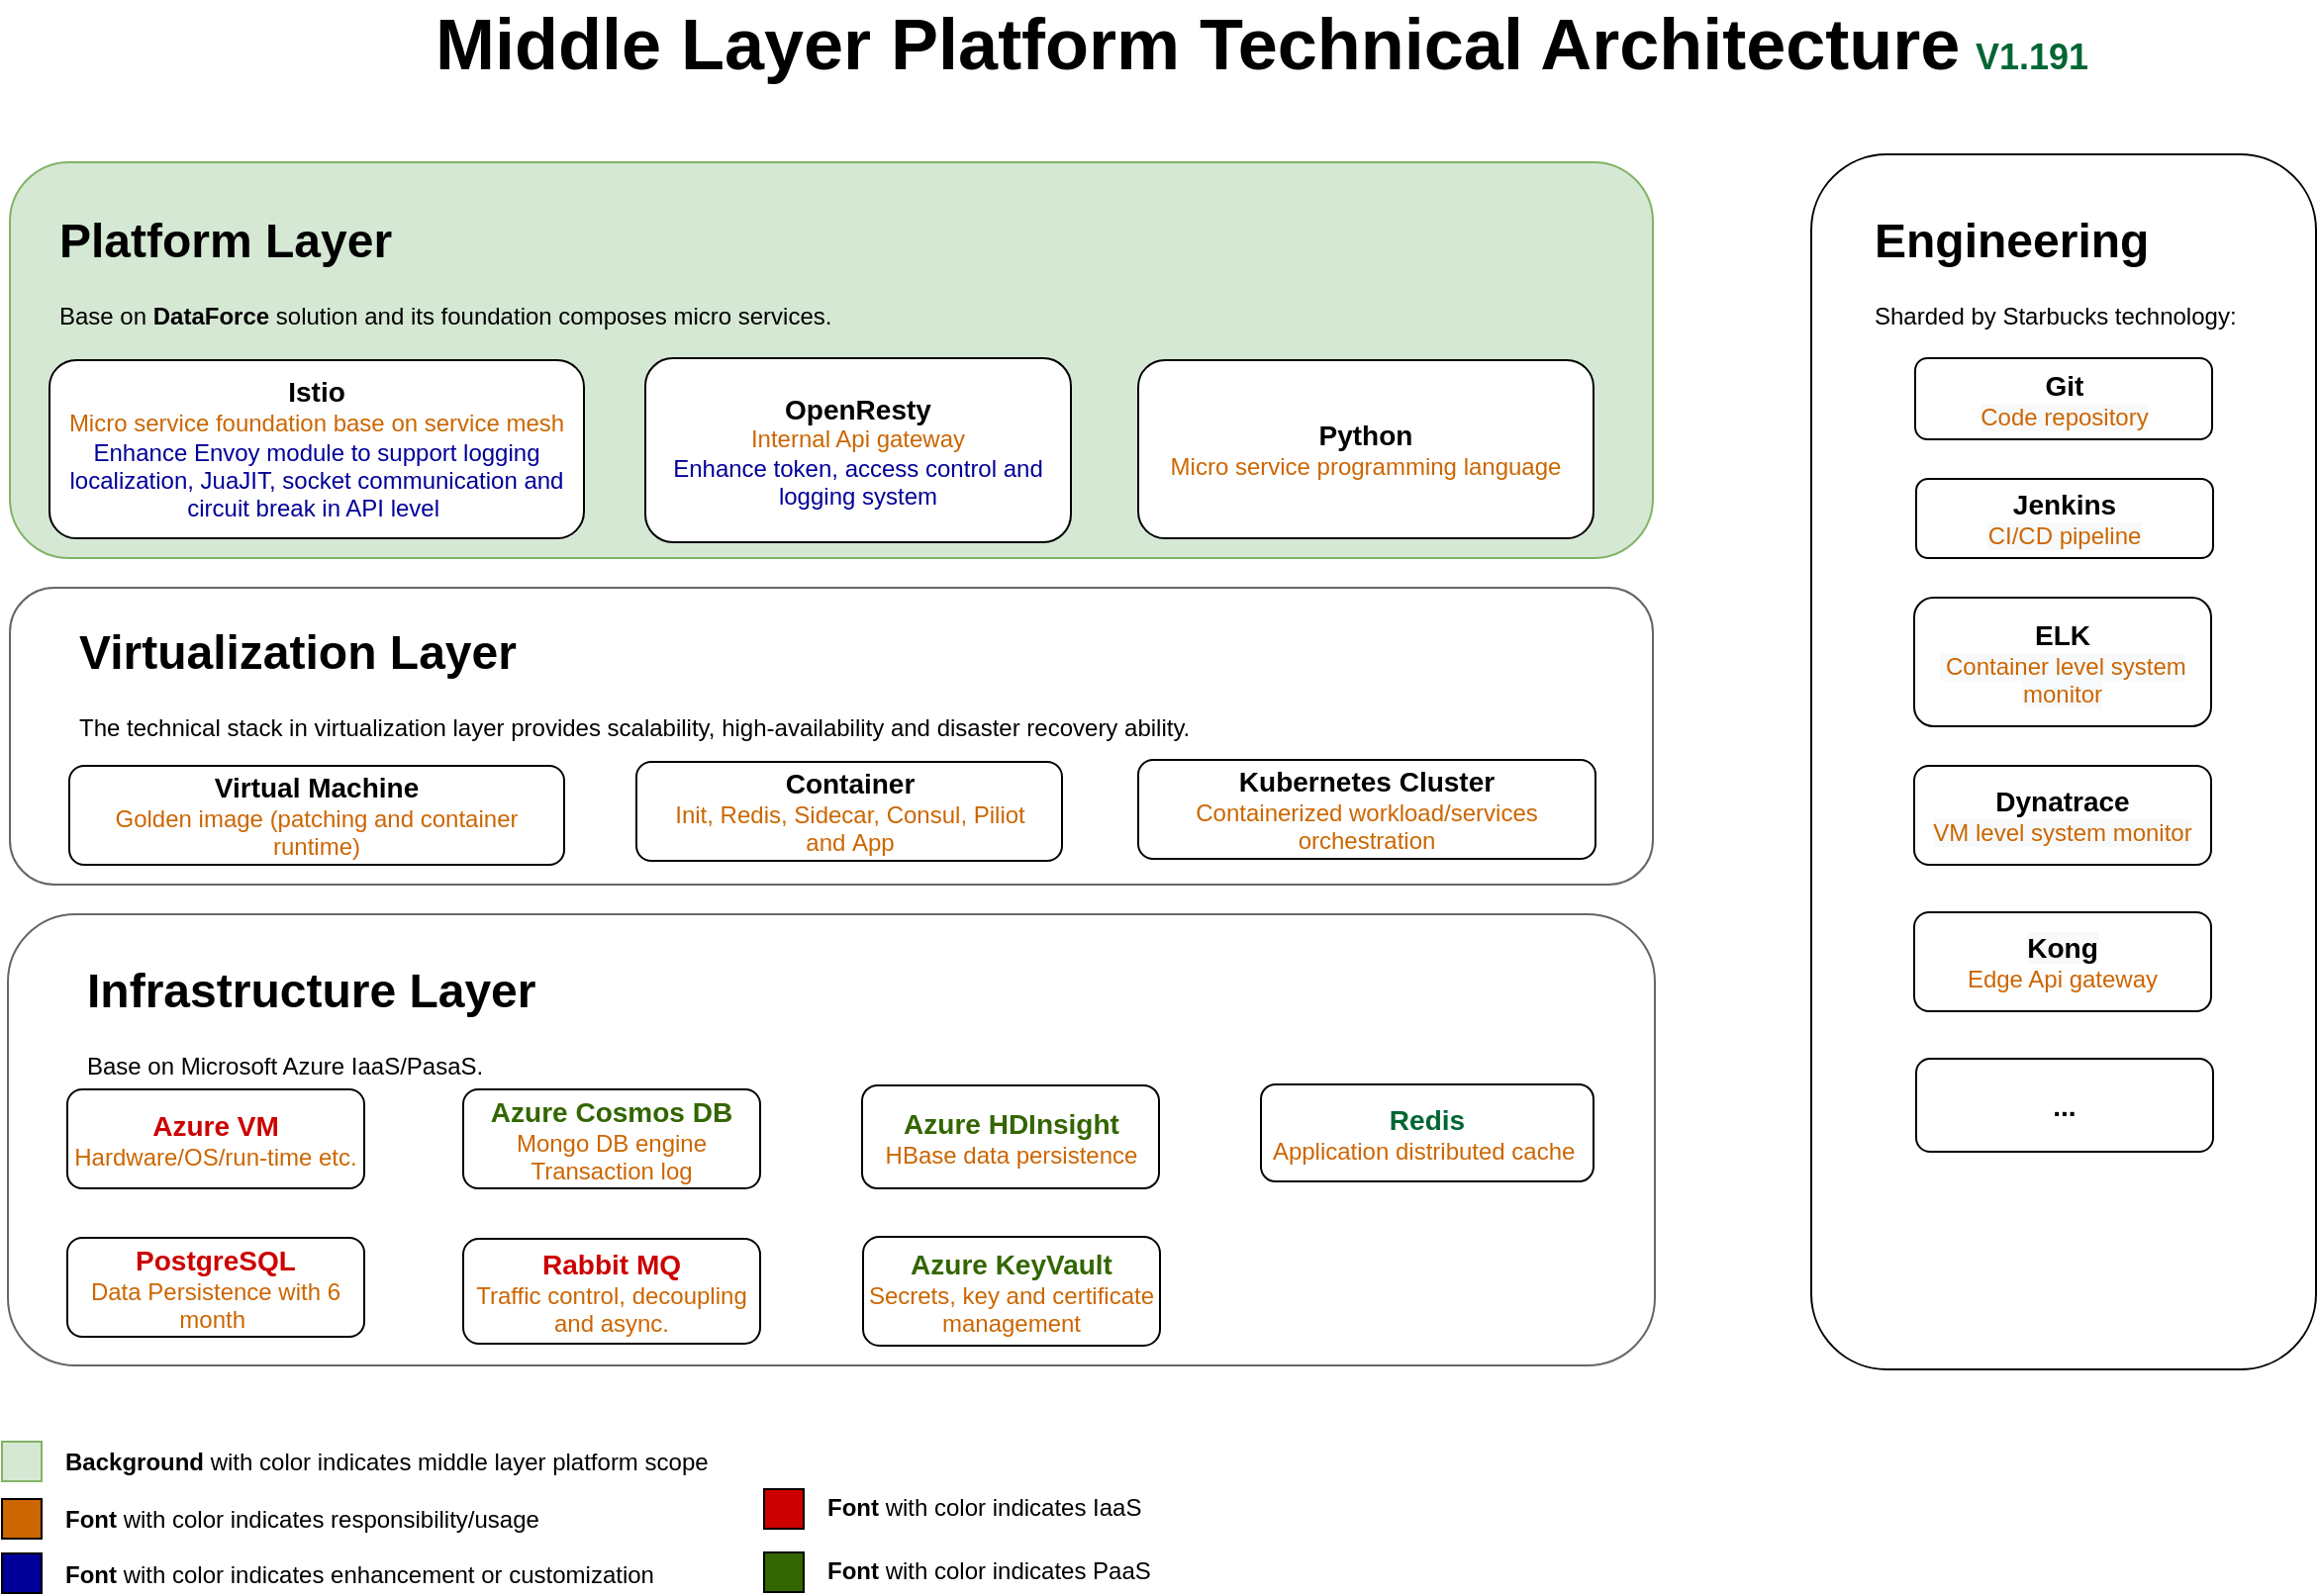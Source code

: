 <mxfile version="12.4.3" type="github" pages="3">
  <diagram id="yn5pNWhVfAMnaeWU7zpd" name="Layer">
    <mxGraphModel dx="1360" dy="834" grid="1" gridSize="10" guides="1" tooltips="1" connect="1" arrows="1" fold="1" page="1" pageScale="1" pageWidth="827" pageHeight="1169" math="0" shadow="0">
      <root>
        <mxCell id="0"/>
        <mxCell id="1" parent="0"/>
        <mxCell id="L_p5e10sN1Be_Nf8V8Cr-1" value="" style="rounded=1;whiteSpace=wrap;html=1;fillColor=#d5e8d4;strokeColor=#82b366;" parent="1" vertex="1">
          <mxGeometry x="50" y="180" width="830" height="200" as="geometry"/>
        </mxCell>
        <mxCell id="L_p5e10sN1Be_Nf8V8Cr-2" value="&lt;h1&gt;Platform Layer&lt;/h1&gt;&lt;p&gt;Base on &lt;b&gt;DataForce&lt;/b&gt; solution and its foundation composes micro services.&amp;nbsp;&lt;/p&gt;" style="text;html=1;strokeColor=none;fillColor=none;spacing=5;spacingTop=-20;whiteSpace=wrap;overflow=hidden;rounded=0;" parent="1" vertex="1">
          <mxGeometry x="70" y="200" width="430" height="100" as="geometry"/>
        </mxCell>
        <mxCell id="L_p5e10sN1Be_Nf8V8Cr-3" value="&lt;font style=&quot;font-size: 14px&quot;&gt;&lt;b&gt;Istio&lt;/b&gt;&lt;/font&gt;&lt;br&gt;&lt;font color=&quot;#cc6600&quot;&gt;Micro service foundation base on service mesh&lt;br&gt;&lt;/font&gt;&lt;font color=&quot;#000099&quot;&gt;Enhance Envoy module to support logging localization, JuaJIT, socket communication and circuit break in API level&amp;nbsp;&lt;/font&gt;" style="rounded=1;whiteSpace=wrap;html=1;" parent="1" vertex="1">
          <mxGeometry x="70" y="280" width="270" height="90" as="geometry"/>
        </mxCell>
        <mxCell id="L_p5e10sN1Be_Nf8V8Cr-5" value="&lt;b&gt;&lt;font style=&quot;font-size: 14px&quot;&gt;OpenResty&lt;/font&gt;&lt;/b&gt;&lt;br&gt;&lt;font color=&quot;#cc6600&quot;&gt;Internal Api gateway&lt;/font&gt;&lt;br&gt;&lt;font color=&quot;#000099&quot;&gt;Enhance token, access control and logging system&lt;/font&gt;" style="rounded=1;whiteSpace=wrap;html=1;" parent="1" vertex="1">
          <mxGeometry x="371" y="279" width="215" height="93" as="geometry"/>
        </mxCell>
        <mxCell id="L_p5e10sN1Be_Nf8V8Cr-7" value="" style="rounded=1;whiteSpace=wrap;html=1;fillColor=none;" parent="1" vertex="1">
          <mxGeometry x="960" y="176" width="255" height="614" as="geometry"/>
        </mxCell>
        <mxCell id="L_p5e10sN1Be_Nf8V8Cr-8" value="&lt;h1&gt;Engineering&lt;/h1&gt;&lt;p&gt;Sharded by Starbucks technology:&lt;/p&gt;" style="text;html=1;strokeColor=none;fillColor=none;spacing=5;spacingTop=-20;whiteSpace=wrap;overflow=hidden;rounded=0;" parent="1" vertex="1">
          <mxGeometry x="987" y="200" width="200" height="70" as="geometry"/>
        </mxCell>
        <mxCell id="L_p5e10sN1Be_Nf8V8Cr-9" value="&lt;font style=&quot;font-size: 14px&quot;&gt;&lt;b&gt;ELK&lt;/b&gt;&lt;/font&gt;&lt;br&gt;&lt;span style=&quot;display: inline ; float: none ; background-color: rgb(248 , 249 , 250) ; color: rgb(204 , 102 , 0) ; font-family: &amp;#34;helvetica&amp;#34; ; font-size: 12px ; font-style: normal ; font-variant: normal ; font-weight: 400 ; letter-spacing: normal ; text-align: center ; text-decoration: none ; text-indent: 0px ; text-transform: none ; white-space: normal ; word-spacing: 0px&quot;&gt;&amp;nbsp;Container level system monitor&lt;/span&gt;" style="rounded=1;whiteSpace=wrap;html=1;fillColor=none;" parent="1" vertex="1">
          <mxGeometry x="1012" y="400" width="150" height="65" as="geometry"/>
        </mxCell>
        <mxCell id="L_p5e10sN1Be_Nf8V8Cr-10" value="&lt;font style=&quot;font-size: 14px&quot;&gt;&lt;b&gt;Dynatrace&lt;/b&gt;&lt;/font&gt;&lt;b&gt;&lt;/b&gt;&lt;br&gt;&lt;span style=&quot;display: inline ; float: none ; background-color: rgb(248 , 249 , 250) ; color: rgb(204 , 102 , 0) ; font-family: &amp;#34;helvetica&amp;#34; ; font-size: 12px ; font-style: normal ; font-variant: normal ; font-weight: 400 ; letter-spacing: normal ; text-align: center ; text-decoration: none ; text-indent: 0px ; text-transform: none ; white-space: normal ; word-spacing: 0px&quot;&gt;VM level system monitor&lt;/span&gt;" style="rounded=1;whiteSpace=wrap;html=1;fillColor=none;" parent="1" vertex="1">
          <mxGeometry x="1012" y="485" width="150" height="50" as="geometry"/>
        </mxCell>
        <mxCell id="L_p5e10sN1Be_Nf8V8Cr-11" value="" style="rounded=1;whiteSpace=wrap;html=1;fillColor=none;strokeColor=#666666;fontColor=#333333;" parent="1" vertex="1">
          <mxGeometry x="50" y="395" width="830" height="150" as="geometry"/>
        </mxCell>
        <mxCell id="L_p5e10sN1Be_Nf8V8Cr-12" value="" style="rounded=1;whiteSpace=wrap;html=1;fillColor=none;strokeColor=#666666;" parent="1" vertex="1">
          <mxGeometry x="49" y="560" width="832" height="228" as="geometry"/>
        </mxCell>
        <mxCell id="L_p5e10sN1Be_Nf8V8Cr-13" value="&lt;font style=&quot;font-size: 36px&quot;&gt;Middle Layer Platform Technical Architecture&lt;/font&gt;&lt;font&gt;&lt;font style=&quot;font-size: 28px&quot;&gt;&amp;nbsp;&lt;span style=&quot;color: rgb(0 , 102 , 51) ; font-size: 18px&quot;&gt;V&lt;/span&gt;&lt;/font&gt;&lt;font style=&quot;font-size: 18px&quot; color=&quot;#006633&quot;&gt;1.191&lt;/font&gt;&lt;br&gt;&lt;/font&gt;" style="text;html=1;strokeColor=none;fillColor=none;align=center;verticalAlign=middle;whiteSpace=wrap;rounded=0;fontStyle=1" parent="1" vertex="1">
          <mxGeometry x="205" y="110" width="955" height="20" as="geometry"/>
        </mxCell>
        <mxCell id="XpRdO_wsKDuu55zvrnwc-1" value="&lt;h1&gt;Virtualization Layer&lt;/h1&gt;&lt;p&gt;The technical stack in virtualization layer provides&amp;nbsp;scalability, high-availability and disaster recovery ability.&lt;/p&gt;" style="text;html=1;strokeColor=none;fillColor=none;spacing=5;spacingTop=-20;whiteSpace=wrap;overflow=hidden;rounded=0;" parent="1" vertex="1">
          <mxGeometry x="80" y="408" width="610" height="77" as="geometry"/>
        </mxCell>
        <mxCell id="XpRdO_wsKDuu55zvrnwc-2" value="&lt;b&gt;&lt;font style=&quot;font-size: 14px&quot;&gt;Virtual Machine&lt;/font&gt;&lt;/b&gt;&lt;br&gt;&lt;font color=&quot;#cc6600&quot;&gt;Golden image&lt;i style=&quot;font-weight: bold&quot;&gt;&amp;nbsp;&lt;/i&gt;(patching and container runtime)&lt;/font&gt;" style="rounded=1;whiteSpace=wrap;html=1;" parent="1" vertex="1">
          <mxGeometry x="80" y="485" width="250" height="50" as="geometry"/>
        </mxCell>
        <mxCell id="XpRdO_wsKDuu55zvrnwc-3" value="&lt;h1&gt;Infrastructure Layer&lt;/h1&gt;&lt;p&gt;Base on Microsoft Azure IaaS/PasaS.&lt;/p&gt;" style="text;html=1;strokeColor=none;fillColor=none;spacing=5;spacingTop=-20;whiteSpace=wrap;overflow=hidden;rounded=0;" parent="1" vertex="1">
          <mxGeometry x="84" y="579" width="450" height="68" as="geometry"/>
        </mxCell>
        <mxCell id="XpRdO_wsKDuu55zvrnwc-4" value="&lt;font color=&quot;#cc0000&quot; style=&quot;font-size: 14px&quot;&gt;&lt;b&gt;Azure VM&lt;/b&gt;&lt;/font&gt;&lt;br&gt;&lt;font color=&quot;#cc6600&quot;&gt;Hardware/OS/run-time etc.&lt;/font&gt;" style="rounded=1;whiteSpace=wrap;html=1;fillColor=none;" parent="1" vertex="1">
          <mxGeometry x="79" y="648.5" width="150" height="50" as="geometry"/>
        </mxCell>
        <mxCell id="XpRdO_wsKDuu55zvrnwc-5" value="&lt;font color=&quot;#336600&quot; style=&quot;font-size: 14px&quot;&gt;&lt;b&gt;Azure Cosmos DB&lt;/b&gt;&lt;/font&gt;&lt;br&gt;&lt;font color=&quot;#cc6600&quot;&gt;Mongo DB engine&lt;/font&gt;&lt;br&gt;&lt;font color=&quot;#cc6600&quot;&gt;Transaction log&lt;/font&gt;" style="rounded=1;whiteSpace=wrap;html=1;fillColor=none;" parent="1" vertex="1">
          <mxGeometry x="279" y="648.5" width="150" height="50" as="geometry"/>
        </mxCell>
        <mxCell id="XpRdO_wsKDuu55zvrnwc-6" value="&lt;font color=&quot;#336600&quot; style=&quot;font-size: 14px&quot;&gt;&lt;b&gt;Azure HDInsight&lt;/b&gt;&lt;/font&gt;&lt;br&gt;&lt;font color=&quot;#cc6600&quot;&gt;HBase data persistence&lt;/font&gt;" style="rounded=1;whiteSpace=wrap;html=1;fillColor=none;" parent="1" vertex="1">
          <mxGeometry x="480.5" y="646.5" width="150" height="52" as="geometry"/>
        </mxCell>
        <mxCell id="XpRdO_wsKDuu55zvrnwc-7" value="&lt;b&gt;&lt;font color=&quot;#336600&quot; style=&quot;font-size: 14px&quot;&gt;Azure KeyVault&lt;/font&gt;&lt;/b&gt;&lt;br&gt;&lt;font color=&quot;#cc6600&quot;&gt;Secrets, key and certificate management&lt;/font&gt;" style="rounded=1;whiteSpace=wrap;html=1;fillColor=none;" parent="1" vertex="1">
          <mxGeometry x="481" y="723" width="150" height="55" as="geometry"/>
        </mxCell>
        <mxCell id="TPeiZu6uO6-FCYARMxgd-2" value="&lt;font style=&quot;font-size: 14px&quot;&gt;&lt;b&gt;Container&lt;/b&gt;&lt;/font&gt;&lt;br&gt;&lt;font color=&quot;#cc6600&quot;&gt;Init, Redis, Sidecar,&amp;nbsp;&lt;/font&gt;&lt;span style=&quot;color: rgb(204 , 102 , 0)&quot;&gt;Consul, Piliot and&amp;nbsp;&lt;/span&gt;&lt;font color=&quot;#cc6600&quot;&gt;App&lt;/font&gt;" style="rounded=1;whiteSpace=wrap;html=1;" parent="1" vertex="1">
          <mxGeometry x="366.5" y="483" width="215" height="50" as="geometry"/>
        </mxCell>
        <mxCell id="TPeiZu6uO6-FCYARMxgd-3" value="&lt;font style=&quot;font-size: 14px&quot;&gt;&lt;b&gt;&lt;font color=&quot;#006633&quot;&gt;Redis&lt;/font&gt;&lt;br&gt;&lt;/b&gt;&lt;/font&gt;&lt;font color=&quot;#cc6600&quot; face=&quot;helvetica&quot;&gt;Application&amp;nbsp;distributed&amp;nbsp;cache&lt;/font&gt;&amp;nbsp;&lt;b&gt;&lt;/b&gt;" style="rounded=1;whiteSpace=wrap;html=1;fillColor=none;" parent="1" vertex="1">
          <mxGeometry x="682" y="646" width="168" height="49" as="geometry"/>
        </mxCell>
        <mxCell id="TPeiZu6uO6-FCYARMxgd-4" value="&lt;font color=&quot;#cc0000&quot; style=&quot;font-size: 14px&quot;&gt;&lt;b&gt;PostgreSQL&lt;/b&gt;&lt;/font&gt;&lt;br&gt;&lt;span style=&quot;text-align: center ; color: rgb(204 , 102 , 0) ; text-transform: none ; text-indent: 0px ; letter-spacing: normal ; font-family: &amp;#34;helvetica&amp;#34; ; font-size: 12px ; font-variant: normal ; word-spacing: 0px ; display: inline ; white-space: normal ; float: none&quot;&gt;&lt;span style=&quot;display: inline ; float: none ; color: rgb(204 , 102 , 0) ; font-family: &amp;#34;helvetica&amp;#34; ; font-size: 12px ; font-style: normal ; font-variant: normal ; font-weight: 400 ; letter-spacing: normal ; text-align: center ; text-decoration: none ; text-indent: 0px ; text-transform: none ; white-space: normal ; word-spacing: 0px&quot;&gt;Data Persistence with 6 month&amp;nbsp;&lt;/span&gt;&lt;/span&gt;" style="rounded=1;whiteSpace=wrap;html=1;fillColor=none;" parent="1" vertex="1">
          <mxGeometry x="79" y="723.5" width="150" height="50" as="geometry"/>
        </mxCell>
        <mxCell id="TPeiZu6uO6-FCYARMxgd-5" value="&lt;b&gt;&lt;font color=&quot;#cc0000&quot; style=&quot;font-size: 14px&quot;&gt;Rabbit MQ&lt;br&gt;&lt;/font&gt;&lt;/b&gt;&lt;font color=&quot;#cc6600&quot; face=&quot;helvetica&quot;&gt;Traffic control, decoupling and async.&lt;/font&gt;" style="rounded=1;whiteSpace=wrap;html=1;fillColor=none;" parent="1" vertex="1">
          <mxGeometry x="279" y="724" width="150" height="53" as="geometry"/>
        </mxCell>
        <mxCell id="TPeiZu6uO6-FCYARMxgd-6" value="&lt;b&gt;&lt;font style=&quot;font-size: 14px&quot;&gt;Kubernetes Cluster&lt;/font&gt;&lt;/b&gt;&lt;br&gt;&lt;font color=&quot;#cc6600&quot;&gt;Containerized workload/services orchestration&lt;/font&gt;" style="rounded=1;whiteSpace=wrap;html=1;" parent="1" vertex="1">
          <mxGeometry x="620" y="482" width="231" height="50" as="geometry"/>
        </mxCell>
        <mxCell id="TPeiZu6uO6-FCYARMxgd-10" value="&lt;b&gt;&lt;font style=&quot;font-size: 14px&quot;&gt;Python&lt;/font&gt;&lt;/b&gt;&lt;br&gt;&lt;font color=&quot;#cc6600&quot;&gt;Micro service programming language&lt;/font&gt;" style="rounded=1;whiteSpace=wrap;html=1;" parent="1" vertex="1">
          <mxGeometry x="620" y="280" width="230" height="90" as="geometry"/>
        </mxCell>
        <mxCell id="TPeiZu6uO6-FCYARMxgd-15" value="" style="rounded=0;whiteSpace=wrap;html=1;fillColor=#CC6600;" parent="1" vertex="1">
          <mxGeometry x="46" y="855.5" width="20" height="20" as="geometry"/>
        </mxCell>
        <mxCell id="TPeiZu6uO6-FCYARMxgd-16" value="" style="rounded=0;whiteSpace=wrap;html=1;fillColor=#000099;" parent="1" vertex="1">
          <mxGeometry x="46" y="883" width="20" height="20" as="geometry"/>
        </mxCell>
        <mxCell id="TPeiZu6uO6-FCYARMxgd-18" value="&lt;b&gt;Font &lt;/b&gt;with color indicates responsibility/usage" style="text;html=1;strokeColor=none;fillColor=none;align=left;verticalAlign=middle;whiteSpace=wrap;rounded=0;" parent="1" vertex="1">
          <mxGeometry x="76" y="855.5" width="270" height="20" as="geometry"/>
        </mxCell>
        <mxCell id="TPeiZu6uO6-FCYARMxgd-19" value="&lt;b&gt;Font&lt;/b&gt; with color indicates enhancement or customization" style="text;html=1;strokeColor=none;fillColor=none;align=left;verticalAlign=middle;whiteSpace=wrap;rounded=0;" parent="1" vertex="1">
          <mxGeometry x="76" y="883.5" width="305" height="20" as="geometry"/>
        </mxCell>
        <mxCell id="nO3LAVPIE8S7qI5vrqDk-5" value="" style="rounded=0;whiteSpace=wrap;html=1;fillColor=#CC0000;" parent="1" vertex="1">
          <mxGeometry x="431" y="850.5" width="20" height="20" as="geometry"/>
        </mxCell>
        <mxCell id="nO3LAVPIE8S7qI5vrqDk-6" value="&lt;b&gt;Font&lt;/b&gt; with color indicates IaaS" style="text;html=1;strokeColor=none;fillColor=none;align=left;verticalAlign=middle;whiteSpace=wrap;rounded=0;" parent="1" vertex="1">
          <mxGeometry x="461" y="850" width="305" height="20" as="geometry"/>
        </mxCell>
        <mxCell id="nO3LAVPIE8S7qI5vrqDk-9" value="" style="rounded=0;whiteSpace=wrap;html=1;fillColor=#336600;" parent="1" vertex="1">
          <mxGeometry x="431" y="882.5" width="20" height="20" as="geometry"/>
        </mxCell>
        <mxCell id="nO3LAVPIE8S7qI5vrqDk-10" value="&lt;b&gt;Font&lt;/b&gt; with color indicates PaaS" style="text;html=1;strokeColor=none;fillColor=none;align=left;verticalAlign=middle;whiteSpace=wrap;rounded=0;" parent="1" vertex="1">
          <mxGeometry x="461" y="882" width="305" height="20" as="geometry"/>
        </mxCell>
        <mxCell id="nO3LAVPIE8S7qI5vrqDk-11" value="&lt;b&gt;&lt;font style=&quot;font-size: 14px&quot;&gt;Git&lt;/font&gt;&lt;/b&gt;&lt;br&gt;&lt;span style=&quot;display: inline ; float: none ; background-color: rgb(248 , 249 , 250) ; color: rgb(204 , 102 , 0) ; font-family: &amp;#34;helvetica&amp;#34; ; font-size: 12px ; font-style: normal ; font-variant: normal ; font-weight: 400 ; letter-spacing: normal ; text-align: center ; text-decoration: none ; text-indent: 0px ; text-transform: none ; white-space: normal ; word-spacing: 0px&quot;&gt;Code repository&lt;/span&gt;" style="rounded=1;whiteSpace=wrap;html=1;fillColor=none;" parent="1" vertex="1">
          <mxGeometry x="1012.5" y="279" width="150" height="41" as="geometry"/>
        </mxCell>
        <mxCell id="nO3LAVPIE8S7qI5vrqDk-12" value="&lt;b&gt;&lt;font style=&quot;font-size: 14px&quot;&gt;Jenkins&lt;/font&gt;&lt;/b&gt;&lt;br&gt;&lt;span style=&quot;display: inline ; float: none ; background-color: rgb(248 , 249 , 250) ; color: rgb(204 , 102 , 0) ; font-family: &amp;#34;helvetica&amp;#34; ; font-size: 12px ; font-style: normal ; font-variant: normal ; font-weight: 400 ; letter-spacing: normal ; text-align: center ; text-decoration: none ; text-indent: 0px ; text-transform: none ; white-space: normal ; word-spacing: 0px&quot;&gt;CI/CD pipeline&lt;/span&gt;" style="rounded=1;whiteSpace=wrap;html=1;fillColor=none;" parent="1" vertex="1">
          <mxGeometry x="1013" y="340" width="150" height="40" as="geometry"/>
        </mxCell>
        <mxCell id="zd5kZjMcYwaHYKNUAhb1-1" value="&lt;span style=&quot;font-size: 14px&quot;&gt;&lt;b&gt;...&lt;/b&gt;&lt;/span&gt;" style="rounded=1;whiteSpace=wrap;html=1;fillColor=none;" parent="1" vertex="1">
          <mxGeometry x="1013" y="633" width="150" height="47" as="geometry"/>
        </mxCell>
        <mxCell id="OdHl_k0M9Qm8LNJqaKVV-2" value="&lt;span style=&quot;display: inline ; float: none ; background-color: rgb(248 , 249 , 250) ; font-style: normal ; font-variant: normal ; letter-spacing: normal ; text-align: center ; text-decoration: none ; text-indent: 0px ; text-transform: none ; white-space: normal ; word-spacing: 0px ; font-size: 14px&quot;&gt;&lt;b&gt;Kong&lt;br&gt;&lt;/b&gt;&lt;/span&gt;&lt;font color=&quot;#cc6600&quot; face=&quot;helvetica&quot;&gt;Edge Api gateway&lt;/font&gt;" style="rounded=1;whiteSpace=wrap;html=1;fillColor=none;" parent="1" vertex="1">
          <mxGeometry x="1012" y="559" width="150" height="50" as="geometry"/>
        </mxCell>
        <mxCell id="OdHl_k0M9Qm8LNJqaKVV-3" value="" style="rounded=0;whiteSpace=wrap;html=1;fillColor=#d5e8d4;strokeColor=#82b366;" parent="1" vertex="1">
          <mxGeometry x="46" y="826.5" width="20" height="20" as="geometry"/>
        </mxCell>
        <mxCell id="OdHl_k0M9Qm8LNJqaKVV-4" value="&lt;b&gt;Background&amp;nbsp;&lt;/b&gt;with color indicates middle layer platform scope" style="text;html=1;strokeColor=none;fillColor=none;align=left;verticalAlign=middle;whiteSpace=wrap;rounded=0;" parent="1" vertex="1">
          <mxGeometry x="76" y="827" width="344" height="20" as="geometry"/>
        </mxCell>
      </root>
    </mxGraphModel>
  </diagram>
  <diagram id="Ov5KaGmn7GFCsjv4Rtxu" name="MLP Overview">
    <mxGraphModel dx="2187" dy="-335" grid="1" gridSize="10" guides="1" tooltips="1" connect="1" arrows="1" fold="1" page="1" pageScale="1" pageWidth="827" pageHeight="1169" math="0" shadow="0">
      <root>
        <mxCell id="if6YyVIJnBXPyQxNlynv-0"/>
        <mxCell id="if6YyVIJnBXPyQxNlynv-1" parent="if6YyVIJnBXPyQxNlynv-0"/>
        <mxCell id="if6YyVIJnBXPyQxNlynv-2" value="" style="rounded=1;whiteSpace=wrap;html=1;dashed=1;fillColor=none;" vertex="1" parent="if6YyVIJnBXPyQxNlynv-1">
          <mxGeometry x="-270" y="1300" width="1530" height="560" as="geometry"/>
        </mxCell>
        <mxCell id="if6YyVIJnBXPyQxNlynv-3" value="&lt;h1&gt;DataForce&lt;/h1&gt;&lt;p&gt;Lorem ipsum dolor sit amet, consectetur adipisicing elit, sed do eiusmod tempor incididunt ut labore et dolore magna aliqua.&lt;/p&gt;" style="text;html=1;strokeColor=none;fillColor=none;spacing=5;spacingTop=-20;whiteSpace=wrap;overflow=hidden;rounded=0;dashed=1;" vertex="1" parent="if6YyVIJnBXPyQxNlynv-1">
          <mxGeometry x="-230" y="1335" width="500" height="85" as="geometry"/>
        </mxCell>
        <mxCell id="if6YyVIJnBXPyQxNlynv-4" value="" style="rounded=1;whiteSpace=wrap;html=1;dashed=1;fillColor=none;" vertex="1" parent="if6YyVIJnBXPyQxNlynv-1">
          <mxGeometry x="-230" y="1450" width="620" height="350" as="geometry"/>
        </mxCell>
        <mxCell id="if6YyVIJnBXPyQxNlynv-5" value="" style="rounded=1;whiteSpace=wrap;html=1;dashed=1;fillColor=none;" vertex="1" parent="if6YyVIJnBXPyQxNlynv-1">
          <mxGeometry x="460" y="1450" width="500" height="350" as="geometry"/>
        </mxCell>
        <mxCell id="if6YyVIJnBXPyQxNlynv-6" value="" style="rounded=1;whiteSpace=wrap;html=1;dashed=1;fillColor=none;" vertex="1" parent="if6YyVIJnBXPyQxNlynv-1">
          <mxGeometry x="1040" y="1450" width="180" height="350" as="geometry"/>
        </mxCell>
        <mxCell id="if6YyVIJnBXPyQxNlynv-7" value="&lt;h1&gt;Platform&lt;/h1&gt;&lt;p&gt;Lorem ipsum dolor sit amet, consectetur adipisicing elit, sed do eiusmod tempor incididunt ut labore et dolore magna aliqua.&lt;/p&gt;" style="text;html=1;strokeColor=none;fillColor=none;spacing=5;spacingTop=-20;whiteSpace=wrap;overflow=hidden;rounded=0;dashed=1;" vertex="1" parent="if6YyVIJnBXPyQxNlynv-1">
          <mxGeometry x="-210" y="1460" width="290" height="110" as="geometry"/>
        </mxCell>
        <mxCell id="if6YyVIJnBXPyQxNlynv-8" value="NXEG&lt;br&gt;Enterprise Gateway" style="rounded=1;whiteSpace=wrap;html=1;fillColor=none;" vertex="1" parent="if6YyVIJnBXPyQxNlynv-1">
          <mxGeometry x="-200" y="1580" width="120" height="60" as="geometry"/>
        </mxCell>
        <mxCell id="if6YyVIJnBXPyQxNlynv-9" value="NXSS&lt;br&gt;Subscription&amp;nbsp;Service" style="rounded=1;whiteSpace=wrap;html=1;fillColor=none;" vertex="1" parent="if6YyVIJnBXPyQxNlynv-1">
          <mxGeometry x="-60" y="1580" width="120" height="60" as="geometry"/>
        </mxCell>
        <mxCell id="if6YyVIJnBXPyQxNlynv-12" value="NXMS&lt;br&gt;Message&amp;nbsp;Service" style="rounded=1;whiteSpace=wrap;html=1;fillColor=none;" vertex="1" parent="if6YyVIJnBXPyQxNlynv-1">
          <mxGeometry x="90" y="1580" width="120" height="60" as="geometry"/>
        </mxCell>
        <mxCell id="if6YyVIJnBXPyQxNlynv-13" value="NXAG&lt;br&gt;星系？" style="rounded=1;whiteSpace=wrap;html=1;fillColor=none;" vertex="1" parent="if6YyVIJnBXPyQxNlynv-1">
          <mxGeometry x="240" y="1580" width="120" height="60" as="geometry"/>
        </mxCell>
        <mxCell id="if6YyVIJnBXPyQxNlynv-14" value="NXMC&lt;br&gt;Management&amp;nbsp;Center" style="rounded=1;whiteSpace=wrap;html=1;fillColor=none;" vertex="1" parent="if6YyVIJnBXPyQxNlynv-1">
          <mxGeometry x="-200" y="1670" width="120" height="60" as="geometry"/>
        </mxCell>
        <mxCell id="if6YyVIJnBXPyQxNlynv-15" value="NXIP&lt;br&gt;Interface&amp;nbsp;&amp;nbsp;" style="rounded=1;whiteSpace=wrap;html=1;fillColor=none;" vertex="1" parent="if6YyVIJnBXPyQxNlynv-1">
          <mxGeometry x="-60" y="1670" width="120" height="60" as="geometry"/>
        </mxCell>
        <mxCell id="if6YyVIJnBXPyQxNlynv-16" value="NXWF&lt;br&gt;Workflow" style="rounded=1;whiteSpace=wrap;html=1;fillColor=none;" vertex="1" parent="if6YyVIJnBXPyQxNlynv-1">
          <mxGeometry x="90" y="1670" width="120" height="60" as="geometry"/>
        </mxCell>
        <mxCell id="if6YyVIJnBXPyQxNlynv-17" value="NXSF&lt;br&gt;微服务？" style="rounded=1;whiteSpace=wrap;html=1;fillColor=none;" vertex="1" parent="if6YyVIJnBXPyQxNlynv-1">
          <mxGeometry x="240" y="1670" width="120" height="60" as="geometry"/>
        </mxCell>
        <mxCell id="if6YyVIJnBXPyQxNlynv-18" value="&lt;h1&gt;Data&lt;/h1&gt;&lt;p&gt;Lorem ipsum dolor sit amet, consectetur adipisicing elit, sed do eiusmod tempor incididunt ut labore et dolore magna aliqua.&lt;/p&gt;" style="text;html=1;strokeColor=none;fillColor=none;spacing=5;spacingTop=-20;whiteSpace=wrap;overflow=hidden;rounded=0;dashed=1;" vertex="1" parent="if6YyVIJnBXPyQxNlynv-1">
          <mxGeometry x="500" y="1470" width="290" height="110" as="geometry"/>
        </mxCell>
        <mxCell id="if6YyVIJnBXPyQxNlynv-19" value="NXPK&lt;br&gt;开发套件？" style="rounded=1;whiteSpace=wrap;html=1;fillColor=none;" vertex="1" parent="if6YyVIJnBXPyQxNlynv-1">
          <mxGeometry x="500" y="1580" width="120" height="60" as="geometry"/>
        </mxCell>
        <mxCell id="if6YyVIJnBXPyQxNlynv-20" value="NXDA&lt;br&gt;Data&amp;nbsp;Adapter" style="rounded=1;whiteSpace=wrap;html=1;fillColor=none;" vertex="1" parent="if6YyVIJnBXPyQxNlynv-1">
          <mxGeometry x="650" y="1580" width="120" height="60" as="geometry"/>
        </mxCell>
        <mxCell id="if6YyVIJnBXPyQxNlynv-21" value="NXOP&lt;br&gt;Object&amp;nbsp;Pipe" style="rounded=1;whiteSpace=wrap;html=1;fillColor=none;" vertex="1" parent="if6YyVIJnBXPyQxNlynv-1">
          <mxGeometry x="800" y="1580" width="120" height="60" as="geometry"/>
        </mxCell>
        <mxCell id="if6YyVIJnBXPyQxNlynv-22" value="NXSC&lt;br&gt;数据缓存" style="rounded=1;whiteSpace=wrap;html=1;fillColor=none;" vertex="1" parent="if6YyVIJnBXPyQxNlynv-1">
          <mxGeometry x="500" y="1670" width="120" height="60" as="geometry"/>
        </mxCell>
        <mxCell id="if6YyVIJnBXPyQxNlynv-23" value="NXDW&lt;br&gt;数据计算" style="rounded=1;whiteSpace=wrap;html=1;fillColor=none;" vertex="1" parent="if6YyVIJnBXPyQxNlynv-1">
          <mxGeometry x="650" y="1670" width="120" height="60" as="geometry"/>
        </mxCell>
        <mxCell id="if6YyVIJnBXPyQxNlynv-24" value="NXDU&lt;br&gt;数据存储" style="rounded=1;whiteSpace=wrap;html=1;fillColor=none;" vertex="1" parent="if6YyVIJnBXPyQxNlynv-1">
          <mxGeometry x="800" y="1670" width="120" height="60" as="geometry"/>
        </mxCell>
        <mxCell id="if6YyVIJnBXPyQxNlynv-25" value="&lt;h1&gt;App&lt;/h1&gt;&lt;p&gt;Lorem ipsum dolor sit amet, consectetur adipisicing elit.&lt;/p&gt;" style="text;html=1;strokeColor=none;fillColor=none;spacing=5;spacingTop=-20;whiteSpace=wrap;overflow=hidden;rounded=0;dashed=1;" vertex="1" parent="if6YyVIJnBXPyQxNlynv-1">
          <mxGeometry x="1060" y="1470" width="190" height="90" as="geometry"/>
        </mxCell>
        <mxCell id="if6YyVIJnBXPyQxNlynv-26" value="NXBC&lt;br&gt;业务中心1" style="rounded=1;whiteSpace=wrap;html=1;fillColor=none;" vertex="1" parent="if6YyVIJnBXPyQxNlynv-1">
          <mxGeometry x="1070" y="1580" width="120" height="60" as="geometry"/>
        </mxCell>
        <mxCell id="if6YyVIJnBXPyQxNlynv-27" value="NXBC&lt;br&gt;业务中心2" style="rounded=1;whiteSpace=wrap;html=1;fillColor=none;" vertex="1" parent="if6YyVIJnBXPyQxNlynv-1">
          <mxGeometry x="1070" y="1670" width="120" height="60" as="geometry"/>
        </mxCell>
        <mxCell id="9A_JHllT9gJcdTWUzOgi-0" value="" style="rounded=0;whiteSpace=wrap;html=1;fillColor=#b0e3e6;strokeColor=#0e8088;" vertex="1" parent="if6YyVIJnBXPyQxNlynv-1">
          <mxGeometry x="-270" y="1900" width="20" height="20" as="geometry"/>
        </mxCell>
        <mxCell id="9A_JHllT9gJcdTWUzOgi-1" value="&lt;b&gt;Service need to host&lt;/b&gt;" style="text;html=1;strokeColor=none;fillColor=none;align=left;verticalAlign=middle;whiteSpace=wrap;rounded=0;" vertex="1" parent="if6YyVIJnBXPyQxNlynv-1">
          <mxGeometry x="-240" y="1900" width="130" height="20" as="geometry"/>
        </mxCell>
        <mxCell id="V0yXFhvIlvDSQKaOBjGe-0" value="" style="rounded=0;whiteSpace=wrap;html=1;fillColor=#bac8d3;strokeColor=#23445d;" vertex="1" parent="if6YyVIJnBXPyQxNlynv-1">
          <mxGeometry x="90" y="1900" width="20" height="20" as="geometry"/>
        </mxCell>
        <mxCell id="V0yXFhvIlvDSQKaOBjGe-1" value="&lt;b&gt;Currently unused&lt;/b&gt;" style="text;html=1;strokeColor=none;fillColor=none;align=left;verticalAlign=middle;whiteSpace=wrap;rounded=0;" vertex="1" parent="if6YyVIJnBXPyQxNlynv-1">
          <mxGeometry x="120" y="1900" width="130" height="20" as="geometry"/>
        </mxCell>
        <mxCell id="V0yXFhvIlvDSQKaOBjGe-2" value="" style="rounded=0;whiteSpace=wrap;html=1;fillColor=#d0cee2;strokeColor=#56517e;" vertex="1" parent="if6YyVIJnBXPyQxNlynv-1">
          <mxGeometry x="-100" y="1900" width="20" height="20" as="geometry"/>
        </mxCell>
        <mxCell id="V0yXFhvIlvDSQKaOBjGe-3" value="&lt;b&gt;Python module with 2.7&lt;/b&gt;" style="text;html=1;strokeColor=none;fillColor=none;align=left;verticalAlign=middle;whiteSpace=wrap;rounded=0;" vertex="1" parent="if6YyVIJnBXPyQxNlynv-1">
          <mxGeometry x="-70" y="1900" width="150" height="20" as="geometry"/>
        </mxCell>
      </root>
    </mxGraphModel>
  </diagram>
  <diagram id="Tut4Ts_Ti7s6YpCFAIqK" name="Inside">
    <mxGraphModel dx="2187" dy="834" grid="1" gridSize="10" guides="1" tooltips="1" connect="1" arrows="1" fold="1" page="1" pageScale="1" pageWidth="827" pageHeight="1169" math="0" shadow="0">
      <root>
        <mxCell id="v-42FwTyYBXh3zRywSzZ-0"/>
        <mxCell id="v-42FwTyYBXh3zRywSzZ-1" parent="v-42FwTyYBXh3zRywSzZ-0"/>
        <mxCell id="KkwRUlRW4DE2ayYE_gJz-0" value="" style="rounded=1;whiteSpace=wrap;html=1;dashed=1;fillColor=none;" vertex="1" parent="v-42FwTyYBXh3zRywSzZ-1">
          <mxGeometry x="-240" y="260" width="770" height="1020" as="geometry"/>
        </mxCell>
        <mxCell id="fuctZNiU73Y8-EYFF_BW-0" value="" style="rounded=1;whiteSpace=wrap;html=1;fillColor=none;strokeColor=#666666;fontColor=#333333;" parent="v-42FwTyYBXh3zRywSzZ-1" vertex="1">
          <mxGeometry x="-190" y="395" width="660" height="695" as="geometry"/>
        </mxCell>
        <mxCell id="fuctZNiU73Y8-EYFF_BW-1" value="&lt;h1&gt;Manage Node&lt;/h1&gt;&lt;p&gt;The technical stack in virtualization layer provides&amp;nbsp;scalability, high-availability and disaster recovery ability.&lt;/p&gt;" style="text;html=1;strokeColor=none;fillColor=none;spacing=5;spacingTop=-20;whiteSpace=wrap;overflow=hidden;rounded=0;" parent="v-42FwTyYBXh3zRywSzZ-1" vertex="1">
          <mxGeometry x="-160" y="460" width="610" height="70" as="geometry"/>
        </mxCell>
        <mxCell id="fuctZNiU73Y8-EYFF_BW-5" value="" style="rounded=1;whiteSpace=wrap;html=1;" parent="v-42FwTyYBXh3zRywSzZ-1" vertex="1">
          <mxGeometry x="-160" y="550" width="280" height="220" as="geometry"/>
        </mxCell>
        <mxCell id="fuctZNiU73Y8-EYFF_BW-6" value="&lt;h1&gt;Monitor Pod&lt;/h1&gt;&lt;p&gt;Lorem ipsum dolor sit amet, consectetur adipisicing elit, sed do eiusmod tempor incididunt ut labore et dolore magna aliqua.&lt;/p&gt;" style="text;html=1;strokeColor=none;fillColor=none;spacing=5;spacingTop=-20;whiteSpace=wrap;overflow=hidden;rounded=0;" parent="v-42FwTyYBXh3zRywSzZ-1" vertex="1">
          <mxGeometry x="-140" y="580" width="190" height="110" as="geometry"/>
        </mxCell>
        <mxCell id="fuctZNiU73Y8-EYFF_BW-2" value="&lt;span style=&quot;font-size: 14px&quot;&gt;&lt;b&gt;Dynatrace agent&lt;br&gt;&lt;/b&gt;&lt;/span&gt;&lt;font color=&quot;#cc6600&quot;&gt;Golden image&lt;i style=&quot;font-weight: bold&quot;&gt;&amp;nbsp;&lt;/i&gt;(patching and container runtime)&lt;/font&gt;" style="rounded=1;whiteSpace=wrap;html=1;" parent="v-42FwTyYBXh3zRywSzZ-1" vertex="1">
          <mxGeometry x="-145" y="700" width="250" height="50" as="geometry"/>
        </mxCell>
        <mxCell id="fuctZNiU73Y8-EYFF_BW-7" value="" style="rounded=1;whiteSpace=wrap;html=1;" parent="v-42FwTyYBXh3zRywSzZ-1" vertex="1">
          <mxGeometry x="150" y="550" width="280" height="450" as="geometry"/>
        </mxCell>
        <mxCell id="fuctZNiU73Y8-EYFF_BW-8" value="&lt;span style=&quot;font-size: 14px&quot;&gt;&lt;b&gt;Dynatrace agent&lt;br&gt;&lt;/b&gt;&lt;/span&gt;&lt;font color=&quot;#cc6600&quot;&gt;Golden image&lt;i style=&quot;font-weight: bold&quot;&gt;&amp;nbsp;&lt;/i&gt;(patching and container runtime)&lt;/font&gt;" style="rounded=1;whiteSpace=wrap;html=1;" parent="v-42FwTyYBXh3zRywSzZ-1" vertex="1">
          <mxGeometry x="165" y="700" width="250" height="50" as="geometry"/>
        </mxCell>
        <mxCell id="fuctZNiU73Y8-EYFF_BW-9" value="&lt;h1&gt;Manage Pod&lt;/h1&gt;&lt;p&gt;Lorem ipsum dolor sit amet, consectetur adipisicing elit, sed do eiusmod tempor incididunt ut labore et dolore magna aliqua.&lt;/p&gt;" style="text;html=1;strokeColor=none;fillColor=none;spacing=5;spacingTop=-20;whiteSpace=wrap;overflow=hidden;rounded=0;" parent="v-42FwTyYBXh3zRywSzZ-1" vertex="1">
          <mxGeometry x="170" y="580" width="220" height="110" as="geometry"/>
        </mxCell>
        <mxCell id="fuctZNiU73Y8-EYFF_BW-10" value="&lt;span style=&quot;font-size: 14px&quot;&gt;&lt;b&gt;Dynatrace agent&lt;br&gt;&lt;/b&gt;&lt;/span&gt;&lt;font color=&quot;#cc6600&quot;&gt;Golden image&lt;i style=&quot;font-weight: bold&quot;&gt;&amp;nbsp;&lt;/i&gt;(patching and container runtime)&lt;/font&gt;" style="rounded=1;whiteSpace=wrap;html=1;" parent="v-42FwTyYBXh3zRywSzZ-1" vertex="1">
          <mxGeometry x="165" y="770" width="250" height="50" as="geometry"/>
        </mxCell>
        <mxCell id="fuctZNiU73Y8-EYFF_BW-11" value="&lt;span style=&quot;font-size: 14px&quot;&gt;&lt;b&gt;Dynatrace agent&lt;br&gt;&lt;/b&gt;&lt;/span&gt;&lt;font color=&quot;#cc6600&quot;&gt;Golden image&lt;i style=&quot;font-weight: bold&quot;&gt;&amp;nbsp;&lt;/i&gt;(patching and container runtime)&lt;/font&gt;" style="rounded=1;whiteSpace=wrap;html=1;" parent="v-42FwTyYBXh3zRywSzZ-1" vertex="1">
          <mxGeometry x="165" y="840" width="250" height="50" as="geometry"/>
        </mxCell>
        <mxCell id="fuctZNiU73Y8-EYFF_BW-12" value="&lt;span style=&quot;font-size: 14px&quot;&gt;&lt;b&gt;Dynatrace agent&lt;br&gt;&lt;/b&gt;&lt;/span&gt;&lt;font color=&quot;#cc6600&quot;&gt;Golden image&lt;i style=&quot;font-weight: bold&quot;&gt;&amp;nbsp;&lt;/i&gt;(patching and container runtime)&lt;/font&gt;" style="rounded=1;whiteSpace=wrap;html=1;" parent="v-42FwTyYBXh3zRywSzZ-1" vertex="1">
          <mxGeometry x="165" y="910" width="250" height="50" as="geometry"/>
        </mxCell>
        <mxCell id="fuctZNiU73Y8-EYFF_BW-13" value="" style="rounded=1;whiteSpace=wrap;html=1;fillColor=none;strokeColor=#666666;fontColor=#333333;" parent="v-42FwTyYBXh3zRywSzZ-1" vertex="1">
          <mxGeometry x="750" y="395" width="670" height="695" as="geometry"/>
        </mxCell>
        <mxCell id="fuctZNiU73Y8-EYFF_BW-14" value="&lt;h1&gt;Business&amp;nbsp;App&amp;nbsp;Node&lt;/h1&gt;&lt;p&gt;The technical stack in virtualization layer provides&amp;nbsp;scalability, high-availability and disaster recovery ability.&lt;/p&gt;" style="text;html=1;strokeColor=none;fillColor=none;spacing=5;spacingTop=-20;whiteSpace=wrap;overflow=hidden;rounded=0;" parent="v-42FwTyYBXh3zRywSzZ-1" vertex="1">
          <mxGeometry x="805" y="450" width="610" height="70" as="geometry"/>
        </mxCell>
        <mxCell id="fuctZNiU73Y8-EYFF_BW-15" value="" style="rounded=1;whiteSpace=wrap;html=1;" parent="v-42FwTyYBXh3zRywSzZ-1" vertex="1">
          <mxGeometry x="790" y="550" width="280" height="230" as="geometry"/>
        </mxCell>
        <mxCell id="fuctZNiU73Y8-EYFF_BW-16" value="&lt;h1&gt;Monitor Pod&lt;/h1&gt;&lt;p&gt;Lorem ipsum dolor sit amet, consectetur adipisicing elit, sed do eiusmod tempor incididunt ut labore et dolore magna aliqua.&lt;/p&gt;" style="text;html=1;strokeColor=none;fillColor=none;spacing=5;spacingTop=-20;whiteSpace=wrap;overflow=hidden;rounded=0;" parent="v-42FwTyYBXh3zRywSzZ-1" vertex="1">
          <mxGeometry x="810" y="580" width="190" height="110" as="geometry"/>
        </mxCell>
        <mxCell id="fuctZNiU73Y8-EYFF_BW-17" value="&lt;span style=&quot;font-size: 14px&quot;&gt;&lt;b&gt;Dynatrace agent&lt;br&gt;&lt;/b&gt;&lt;/span&gt;&lt;font color=&quot;#cc6600&quot;&gt;Golden image&lt;i style=&quot;font-weight: bold&quot;&gt;&amp;nbsp;&lt;/i&gt;(patching and container runtime)&lt;/font&gt;" style="rounded=1;whiteSpace=wrap;html=1;" parent="v-42FwTyYBXh3zRywSzZ-1" vertex="1">
          <mxGeometry x="805" y="700" width="250" height="50" as="geometry"/>
        </mxCell>
        <mxCell id="fuctZNiU73Y8-EYFF_BW-18" value="" style="rounded=1;whiteSpace=wrap;html=1;" parent="v-42FwTyYBXh3zRywSzZ-1" vertex="1">
          <mxGeometry x="1100" y="550" width="280" height="510" as="geometry"/>
        </mxCell>
        <mxCell id="fuctZNiU73Y8-EYFF_BW-19" value="&lt;span style=&quot;font-size: 14px&quot;&gt;&lt;b&gt;Init Container&lt;br&gt;&lt;/b&gt;&lt;/span&gt;&lt;font color=&quot;#cc6600&quot;&gt;Golden image&lt;i style=&quot;font-weight: bold&quot;&gt;&amp;nbsp;&lt;/i&gt;(patching and container runtime)&lt;/font&gt;" style="rounded=1;whiteSpace=wrap;html=1;" parent="v-42FwTyYBXh3zRywSzZ-1" vertex="1">
          <mxGeometry x="1115" y="700" width="250" height="50" as="geometry"/>
        </mxCell>
        <mxCell id="fuctZNiU73Y8-EYFF_BW-20" value="&lt;h1&gt;Business Pod&lt;/h1&gt;&lt;p&gt;Lorem ipsum dolor sit amet, consectetur adipisicing elit, sed do eiusmod tempor incididunt ut labore et dolore magna aliqua.&lt;/p&gt;" style="text;html=1;strokeColor=none;fillColor=none;spacing=5;spacingTop=-20;whiteSpace=wrap;overflow=hidden;rounded=0;" parent="v-42FwTyYBXh3zRywSzZ-1" vertex="1">
          <mxGeometry x="1120" y="580" width="190" height="110" as="geometry"/>
        </mxCell>
        <mxCell id="fuctZNiU73Y8-EYFF_BW-21" value="&lt;span style=&quot;font-size: 14px&quot;&gt;&lt;b&gt;Redis&lt;br&gt;&lt;/b&gt;&lt;/span&gt;&lt;font color=&quot;#cc6600&quot;&gt;Golden image&lt;i style=&quot;font-weight: bold&quot;&gt;&amp;nbsp;&lt;/i&gt;(patching and container runtime)&lt;/font&gt;" style="rounded=1;whiteSpace=wrap;html=1;" parent="v-42FwTyYBXh3zRywSzZ-1" vertex="1">
          <mxGeometry x="1115" y="770" width="250" height="50" as="geometry"/>
        </mxCell>
        <mxCell id="fuctZNiU73Y8-EYFF_BW-22" value="&lt;span style=&quot;font-size: 14px&quot;&gt;&lt;b&gt;Envoy&lt;br&gt;&lt;/b&gt;&lt;/span&gt;&lt;font color=&quot;#cc6600&quot;&gt;Golden image&lt;i style=&quot;font-weight: bold&quot;&gt;&amp;nbsp;&lt;/i&gt;(patching and container runtime)&lt;/font&gt;" style="rounded=1;whiteSpace=wrap;html=1;" parent="v-42FwTyYBXh3zRywSzZ-1" vertex="1">
          <mxGeometry x="1115" y="840" width="250" height="50" as="geometry"/>
        </mxCell>
        <mxCell id="fuctZNiU73Y8-EYFF_BW-23" value="&lt;span style=&quot;font-size: 14px&quot;&gt;&lt;b&gt;Piliot&lt;br&gt;&lt;/b&gt;&lt;/span&gt;&lt;font color=&quot;#cc6600&quot;&gt;Golden image&lt;i style=&quot;font-weight: bold&quot;&gt;&amp;nbsp;&lt;/i&gt;(patching and container runtime)&lt;/font&gt;" style="rounded=1;whiteSpace=wrap;html=1;" parent="v-42FwTyYBXh3zRywSzZ-1" vertex="1">
          <mxGeometry x="1115" y="910" width="250" height="50" as="geometry"/>
        </mxCell>
        <mxCell id="aYW6UtjyOdSAquGWO2y--0" value="&lt;span style=&quot;font-size: 14px&quot;&gt;&lt;b&gt;Service&lt;br&gt;&lt;/b&gt;&lt;/span&gt;&lt;font color=&quot;#cc6600&quot;&gt;Golden image&lt;i style=&quot;font-weight: bold&quot;&gt;&amp;nbsp;&lt;/i&gt;(patching and container runtime)&lt;/font&gt;" style="rounded=1;whiteSpace=wrap;html=1;" parent="v-42FwTyYBXh3zRywSzZ-1" vertex="1">
          <mxGeometry x="1115" y="980" width="250" height="50" as="geometry"/>
        </mxCell>
        <mxCell id="aYW6UtjyOdSAquGWO2y--1" value="NXMC" style="rounded=1;whiteSpace=wrap;html=1;" parent="v-42FwTyYBXh3zRywSzZ-1" vertex="1">
          <mxGeometry x="70" y="140" width="420" height="60" as="geometry"/>
        </mxCell>
        <mxCell id="aYW6UtjyOdSAquGWO2y--2" value="NXMC - UI" style="rounded=1;whiteSpace=wrap;html=1;" parent="v-42FwTyYBXh3zRywSzZ-1" vertex="1">
          <mxGeometry x="70" y="50" width="420" height="60" as="geometry"/>
        </mxCell>
        <mxCell id="aYW6UtjyOdSAquGWO2y--3" value="NXSS" style="rounded=1;whiteSpace=wrap;html=1;" parent="v-42FwTyYBXh3zRywSzZ-1" vertex="1">
          <mxGeometry x="590" y="140" width="400" height="60" as="geometry"/>
        </mxCell>
        <mxCell id="aYW6UtjyOdSAquGWO2y--4" value="NXGW" style="rounded=1;whiteSpace=wrap;html=1;" parent="v-42FwTyYBXh3zRywSzZ-1" vertex="1">
          <mxGeometry x="-490" y="50" width="420" height="120" as="geometry"/>
        </mxCell>
        <mxCell id="aYW6UtjyOdSAquGWO2y--5" value="NXUSER" style="rounded=1;whiteSpace=wrap;html=1;" parent="v-42FwTyYBXh3zRywSzZ-1" vertex="1">
          <mxGeometry x="590" y="50" width="400" height="60" as="geometry"/>
        </mxCell>
        <mxCell id="KkwRUlRW4DE2ayYE_gJz-2" value="&lt;h1&gt;Manage Kubernetes Cluster in subnet: A&lt;/h1&gt;&lt;p&gt;Lorem ipsum dolor sit amet, consectetur adipisicing elit, sed do eiusmod tempor incididunt ut labore et dolore magna aliqua.&lt;/p&gt;" style="text;html=1;strokeColor=none;fillColor=none;spacing=5;spacingTop=-20;whiteSpace=wrap;overflow=hidden;rounded=0;dashed=1;" vertex="1" parent="v-42FwTyYBXh3zRywSzZ-1">
          <mxGeometry x="-170" y="290" width="480" height="120" as="geometry"/>
        </mxCell>
        <mxCell id="KkwRUlRW4DE2ayYE_gJz-3" value="&lt;b&gt;More Manage Nodes&lt;/b&gt;" style="rounded=1;whiteSpace=wrap;html=1;dashed=1;fillColor=none;" vertex="1" parent="v-42FwTyYBXh3zRywSzZ-1">
          <mxGeometry x="-190" y="1130" width="660" height="60" as="geometry"/>
        </mxCell>
        <mxCell id="KkwRUlRW4DE2ayYE_gJz-4" value="&lt;b&gt;More App Nodes&lt;/b&gt;" style="rounded=1;whiteSpace=wrap;html=1;dashed=1;fillColor=none;" vertex="1" parent="v-42FwTyYBXh3zRywSzZ-1">
          <mxGeometry x="760" y="1140" width="660" height="60" as="geometry"/>
        </mxCell>
        <mxCell id="KkwRUlRW4DE2ayYE_gJz-5" value="ETL/Application GW/Management Service" style="text;html=1;strokeColor=none;fillColor=none;align=center;verticalAlign=middle;whiteSpace=wrap;rounded=0;dashed=1;" vertex="1" parent="v-42FwTyYBXh3zRywSzZ-1">
          <mxGeometry x="-500" y="485" width="250" height="20" as="geometry"/>
        </mxCell>
        <mxCell id="KkwRUlRW4DE2ayYE_gJz-6" value="ETL/Application GW/Management Service" style="text;html=1;strokeColor=none;fillColor=none;align=center;verticalAlign=middle;whiteSpace=wrap;rounded=0;dashed=1;" vertex="1" parent="v-42FwTyYBXh3zRywSzZ-1">
          <mxGeometry x="1270" y="190" width="250" height="20" as="geometry"/>
        </mxCell>
        <mxCell id="KkwRUlRW4DE2ayYE_gJz-7" value="" style="rounded=1;whiteSpace=wrap;html=1;dashed=1;fillColor=none;" vertex="1" parent="v-42FwTyYBXh3zRywSzZ-1">
          <mxGeometry x="700" y="260" width="770" height="1020" as="geometry"/>
        </mxCell>
        <mxCell id="KkwRUlRW4DE2ayYE_gJz-8" value="&lt;h1&gt;Business App Kubernetes Cluster in subnet: B&lt;/h1&gt;&lt;p&gt;Lorem ipsum dolor sit amet, consectetur adipisicing elit, sed do eiusmod tempor incididunt ut labore et dolore magna aliqua.&lt;/p&gt;" style="text;html=1;strokeColor=none;fillColor=none;spacing=5;spacingTop=-20;whiteSpace=wrap;overflow=hidden;rounded=0;dashed=1;" vertex="1" parent="v-42FwTyYBXh3zRywSzZ-1">
          <mxGeometry x="800" y="290" width="560" height="120" as="geometry"/>
        </mxCell>
      </root>
    </mxGraphModel>
  </diagram>
</mxfile>
